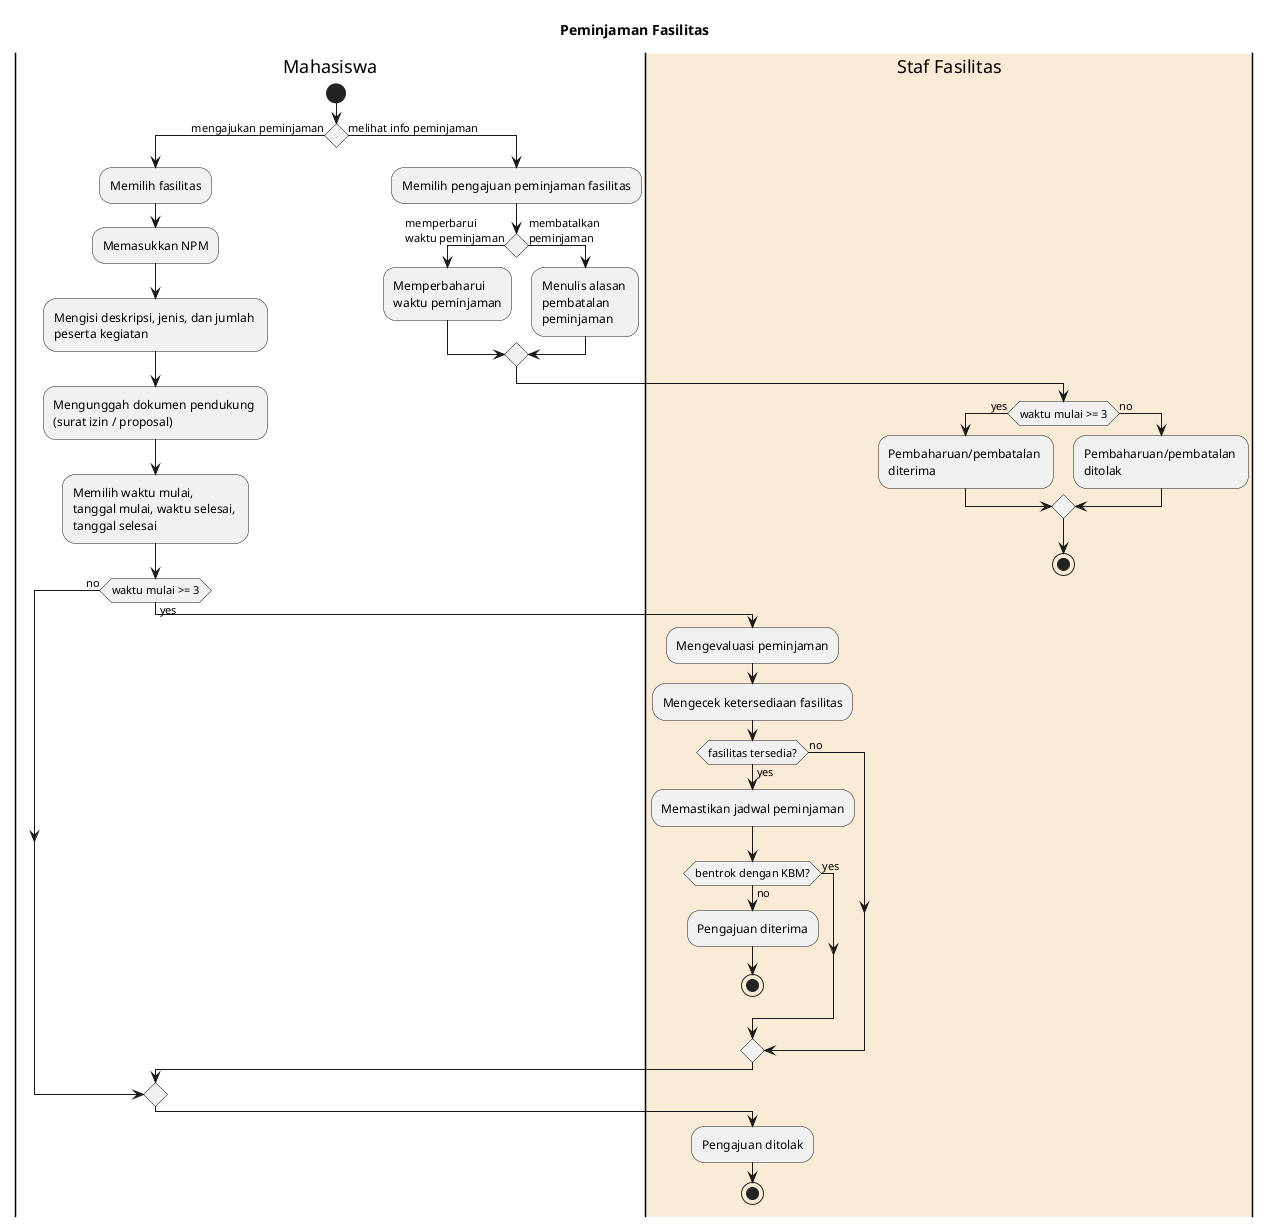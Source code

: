 @startuml
title Peminjaman Fasilitas
|Mahasiswa|
start
if () is (mengajukan peminjaman) then
    :Memilih fasilitas;
    :Memasukkan NPM;
    :Mengisi deskripsi, jenis, dan jumlah \npeserta kegiatan;
    :Mengunggah dokumen pendukung \n(surat izin / proposal);
    :Memilih waktu mulai, 
    tanggal mulai, waktu selesai, 
    tanggal selesai;
    if (waktu mulai >= 3) is (yes) then
        |#AntiqueWhite|Staf Fasilitas|
        ' -[#black,dashed]->
        :Mengevaluasi peminjaman;
        :Mengecek ketersediaan fasilitas;
        if (fasilitas tersedia?) is (yes) then
            :Memastikan jadwal peminjaman;
            if (bentrok dengan KBM?) is (yes) then
            else (no)
                :Pengajuan diterima;
                stop
            endif
        else (no)
        endif
    else (no)
    endif
    :Pengajuan ditolak;
    stop
else (melihat info peminjaman)
    |Mahasiswa|
    :Memilih pengajuan peminjaman fasilitas;
    if () is (memperbarui \nwaktu peminjaman) then
        :Memperbaharui \nwaktu peminjaman;
    else (membatalkan \npeminjaman)
        :Menulis alasan \npembatalan \npeminjaman;
    endif
    |#AntiqueWhite|Staf Fasilitas|
    if (waktu mulai >= 3) is (yes) then
        :Pembaharuan/pembatalan \nditerima;
    else (no)
        :Pembaharuan/pembatalan \nditolak;
    endif
    stop
endif
@enduml